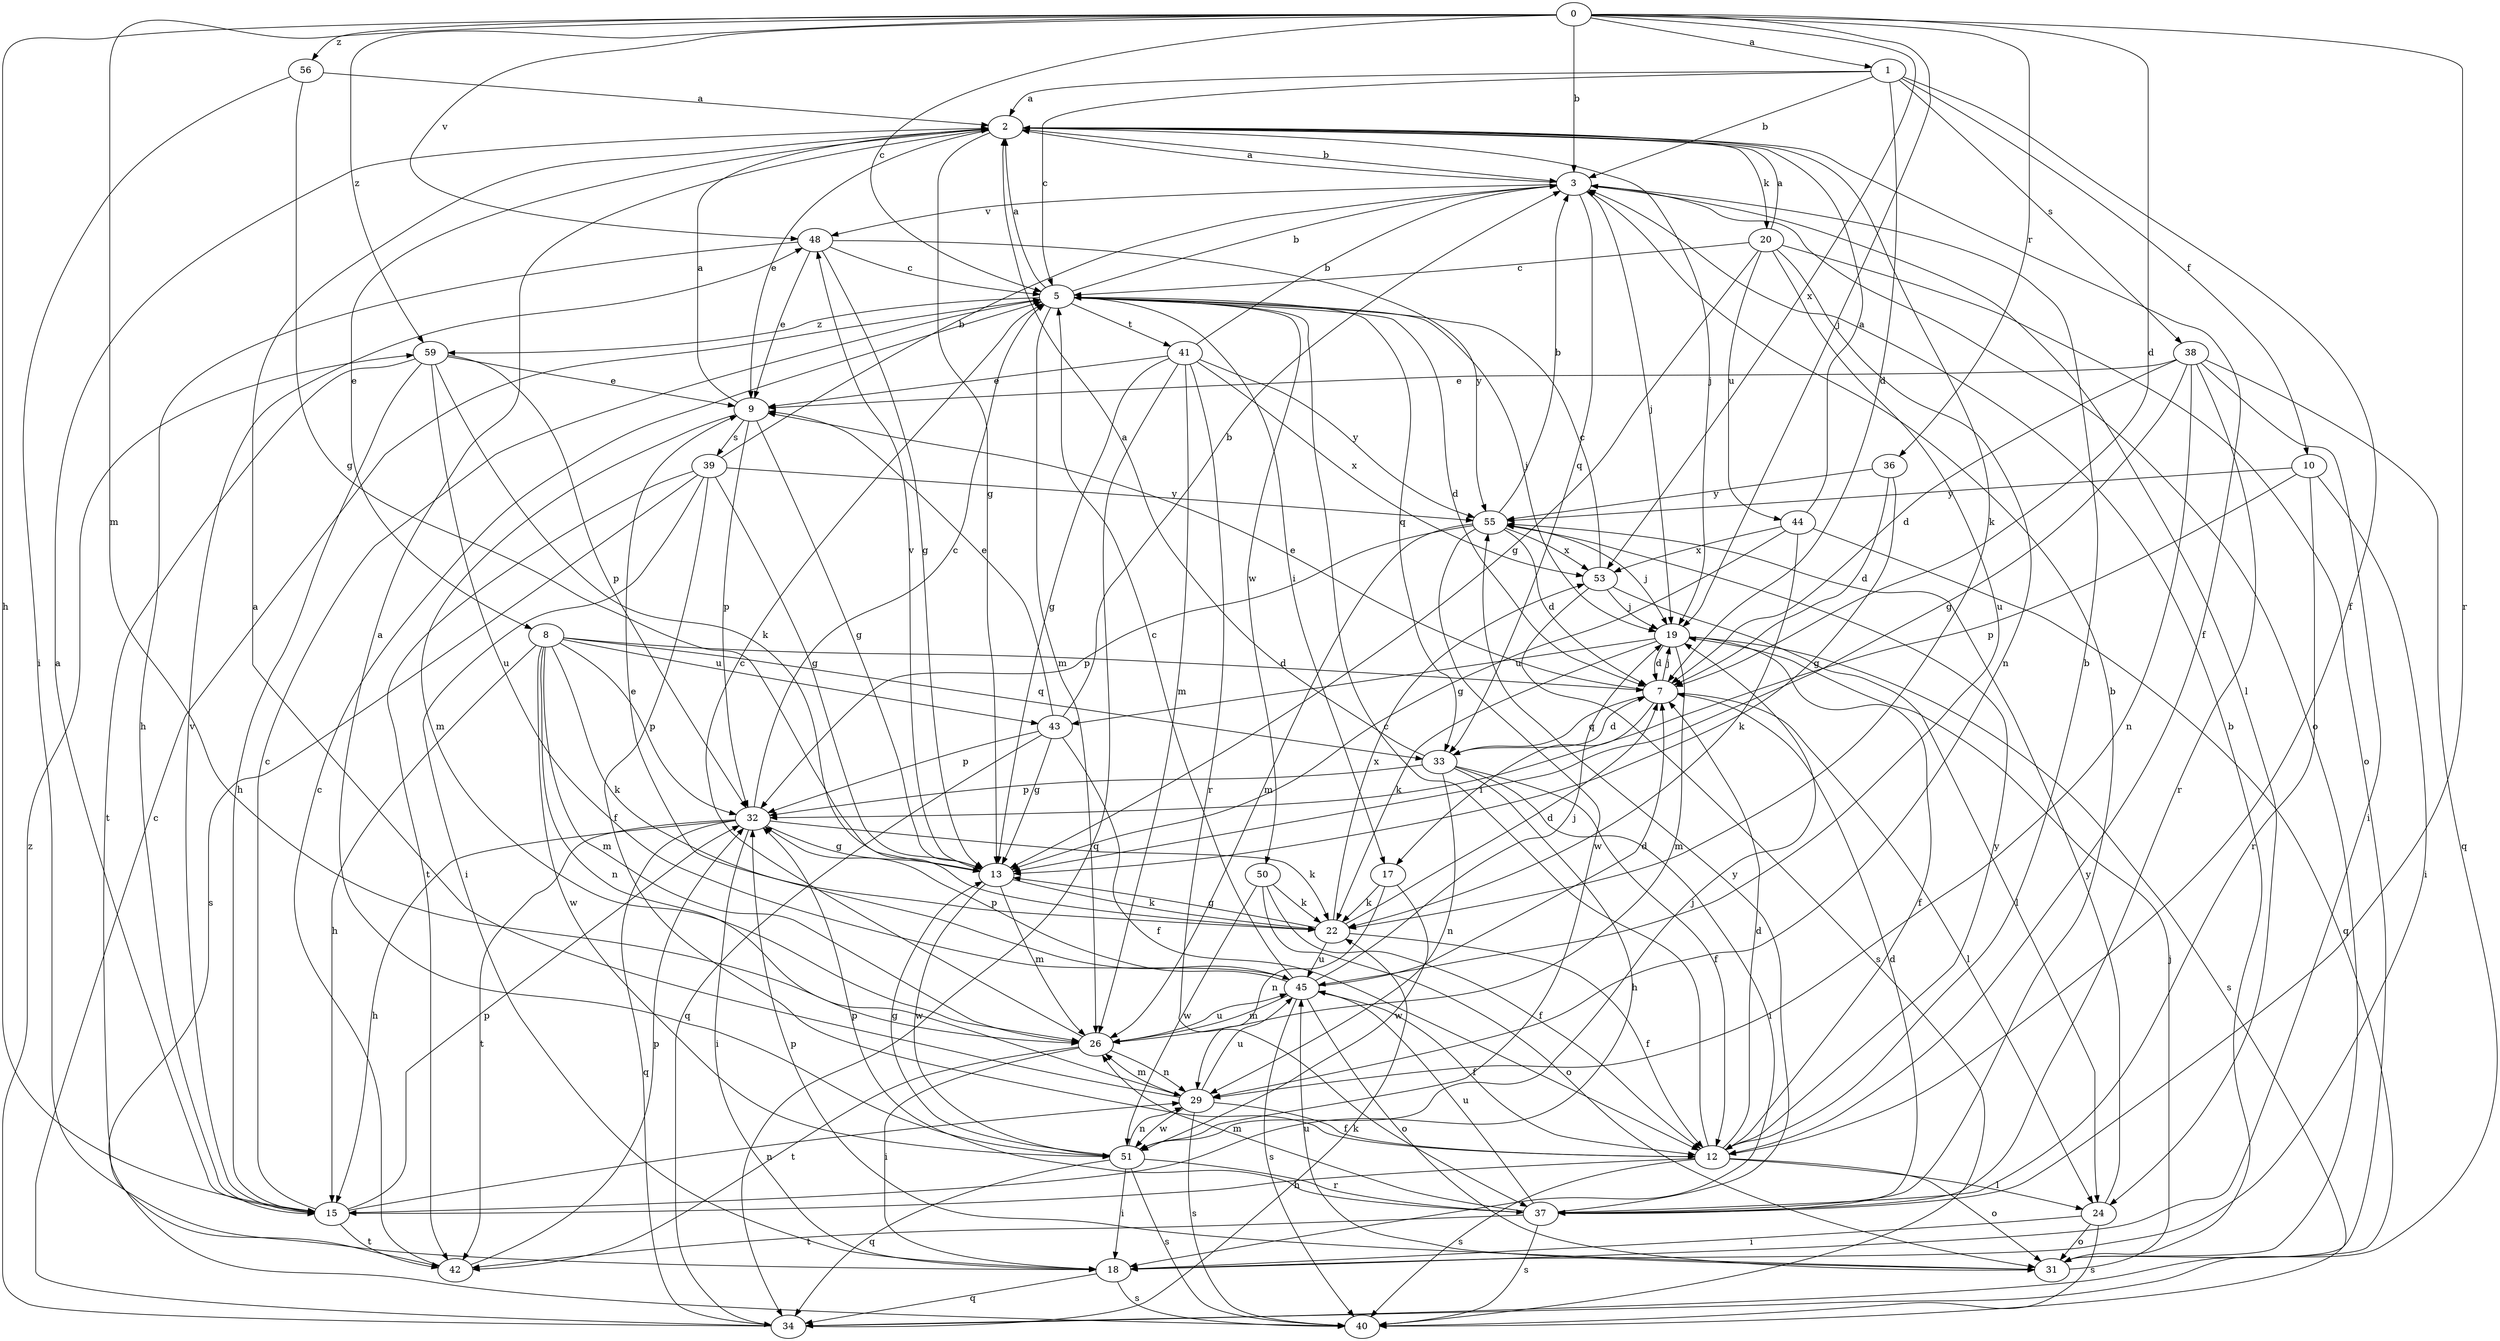strict digraph  {
0;
1;
2;
3;
5;
7;
8;
9;
10;
12;
13;
15;
17;
18;
19;
20;
22;
24;
26;
29;
31;
32;
33;
34;
36;
37;
38;
39;
40;
41;
42;
43;
44;
45;
48;
50;
51;
53;
55;
56;
59;
0 -> 1  [label=a];
0 -> 3  [label=b];
0 -> 5  [label=c];
0 -> 7  [label=d];
0 -> 15  [label=h];
0 -> 19  [label=j];
0 -> 26  [label=m];
0 -> 36  [label=r];
0 -> 37  [label=r];
0 -> 48  [label=v];
0 -> 53  [label=x];
0 -> 56  [label=z];
0 -> 59  [label=z];
1 -> 2  [label=a];
1 -> 3  [label=b];
1 -> 5  [label=c];
1 -> 7  [label=d];
1 -> 10  [label=f];
1 -> 12  [label=f];
1 -> 38  [label=s];
2 -> 3  [label=b];
2 -> 8  [label=e];
2 -> 9  [label=e];
2 -> 12  [label=f];
2 -> 13  [label=g];
2 -> 19  [label=j];
2 -> 20  [label=k];
2 -> 22  [label=k];
3 -> 2  [label=a];
3 -> 19  [label=j];
3 -> 24  [label=l];
3 -> 31  [label=o];
3 -> 33  [label=q];
3 -> 48  [label=v];
5 -> 2  [label=a];
5 -> 3  [label=b];
5 -> 7  [label=d];
5 -> 17  [label=i];
5 -> 19  [label=j];
5 -> 26  [label=m];
5 -> 33  [label=q];
5 -> 41  [label=t];
5 -> 50  [label=w];
5 -> 59  [label=z];
7 -> 9  [label=e];
7 -> 17  [label=i];
7 -> 19  [label=j];
7 -> 24  [label=l];
7 -> 33  [label=q];
8 -> 7  [label=d];
8 -> 15  [label=h];
8 -> 22  [label=k];
8 -> 26  [label=m];
8 -> 29  [label=n];
8 -> 32  [label=p];
8 -> 33  [label=q];
8 -> 43  [label=u];
8 -> 51  [label=w];
9 -> 2  [label=a];
9 -> 13  [label=g];
9 -> 26  [label=m];
9 -> 32  [label=p];
9 -> 39  [label=s];
10 -> 18  [label=i];
10 -> 32  [label=p];
10 -> 37  [label=r];
10 -> 55  [label=y];
12 -> 3  [label=b];
12 -> 5  [label=c];
12 -> 7  [label=d];
12 -> 15  [label=h];
12 -> 24  [label=l];
12 -> 31  [label=o];
12 -> 40  [label=s];
12 -> 55  [label=y];
13 -> 22  [label=k];
13 -> 26  [label=m];
13 -> 48  [label=v];
13 -> 51  [label=w];
15 -> 2  [label=a];
15 -> 5  [label=c];
15 -> 29  [label=n];
15 -> 32  [label=p];
15 -> 42  [label=t];
15 -> 48  [label=v];
17 -> 22  [label=k];
17 -> 29  [label=n];
17 -> 51  [label=w];
18 -> 34  [label=q];
18 -> 40  [label=s];
19 -> 7  [label=d];
19 -> 12  [label=f];
19 -> 22  [label=k];
19 -> 26  [label=m];
19 -> 40  [label=s];
19 -> 43  [label=u];
20 -> 2  [label=a];
20 -> 5  [label=c];
20 -> 13  [label=g];
20 -> 29  [label=n];
20 -> 31  [label=o];
20 -> 44  [label=u];
20 -> 45  [label=u];
22 -> 7  [label=d];
22 -> 12  [label=f];
22 -> 13  [label=g];
22 -> 45  [label=u];
22 -> 53  [label=x];
24 -> 18  [label=i];
24 -> 31  [label=o];
24 -> 40  [label=s];
24 -> 55  [label=y];
26 -> 5  [label=c];
26 -> 18  [label=i];
26 -> 29  [label=n];
26 -> 42  [label=t];
26 -> 45  [label=u];
29 -> 2  [label=a];
29 -> 12  [label=f];
29 -> 26  [label=m];
29 -> 40  [label=s];
29 -> 45  [label=u];
29 -> 51  [label=w];
31 -> 3  [label=b];
31 -> 19  [label=j];
31 -> 32  [label=p];
31 -> 45  [label=u];
32 -> 5  [label=c];
32 -> 13  [label=g];
32 -> 15  [label=h];
32 -> 18  [label=i];
32 -> 22  [label=k];
32 -> 34  [label=q];
32 -> 42  [label=t];
33 -> 2  [label=a];
33 -> 7  [label=d];
33 -> 12  [label=f];
33 -> 15  [label=h];
33 -> 18  [label=i];
33 -> 29  [label=n];
33 -> 32  [label=p];
34 -> 5  [label=c];
34 -> 22  [label=k];
34 -> 59  [label=z];
36 -> 7  [label=d];
36 -> 13  [label=g];
36 -> 55  [label=y];
37 -> 3  [label=b];
37 -> 7  [label=d];
37 -> 26  [label=m];
37 -> 32  [label=p];
37 -> 40  [label=s];
37 -> 42  [label=t];
37 -> 45  [label=u];
37 -> 55  [label=y];
38 -> 7  [label=d];
38 -> 9  [label=e];
38 -> 13  [label=g];
38 -> 18  [label=i];
38 -> 29  [label=n];
38 -> 34  [label=q];
38 -> 37  [label=r];
39 -> 3  [label=b];
39 -> 12  [label=f];
39 -> 13  [label=g];
39 -> 18  [label=i];
39 -> 40  [label=s];
39 -> 42  [label=t];
39 -> 55  [label=y];
41 -> 3  [label=b];
41 -> 9  [label=e];
41 -> 13  [label=g];
41 -> 26  [label=m];
41 -> 34  [label=q];
41 -> 37  [label=r];
41 -> 53  [label=x];
41 -> 55  [label=y];
42 -> 5  [label=c];
42 -> 32  [label=p];
43 -> 3  [label=b];
43 -> 9  [label=e];
43 -> 12  [label=f];
43 -> 13  [label=g];
43 -> 32  [label=p];
43 -> 34  [label=q];
44 -> 2  [label=a];
44 -> 13  [label=g];
44 -> 22  [label=k];
44 -> 34  [label=q];
44 -> 53  [label=x];
45 -> 5  [label=c];
45 -> 7  [label=d];
45 -> 9  [label=e];
45 -> 12  [label=f];
45 -> 19  [label=j];
45 -> 26  [label=m];
45 -> 31  [label=o];
45 -> 32  [label=p];
45 -> 40  [label=s];
48 -> 5  [label=c];
48 -> 9  [label=e];
48 -> 13  [label=g];
48 -> 15  [label=h];
48 -> 55  [label=y];
50 -> 12  [label=f];
50 -> 22  [label=k];
50 -> 31  [label=o];
50 -> 51  [label=w];
51 -> 2  [label=a];
51 -> 13  [label=g];
51 -> 18  [label=i];
51 -> 19  [label=j];
51 -> 29  [label=n];
51 -> 34  [label=q];
51 -> 37  [label=r];
51 -> 40  [label=s];
53 -> 5  [label=c];
53 -> 19  [label=j];
53 -> 24  [label=l];
53 -> 40  [label=s];
55 -> 3  [label=b];
55 -> 7  [label=d];
55 -> 19  [label=j];
55 -> 26  [label=m];
55 -> 32  [label=p];
55 -> 51  [label=w];
55 -> 53  [label=x];
56 -> 2  [label=a];
56 -> 13  [label=g];
56 -> 18  [label=i];
59 -> 9  [label=e];
59 -> 15  [label=h];
59 -> 22  [label=k];
59 -> 32  [label=p];
59 -> 42  [label=t];
59 -> 45  [label=u];
}
